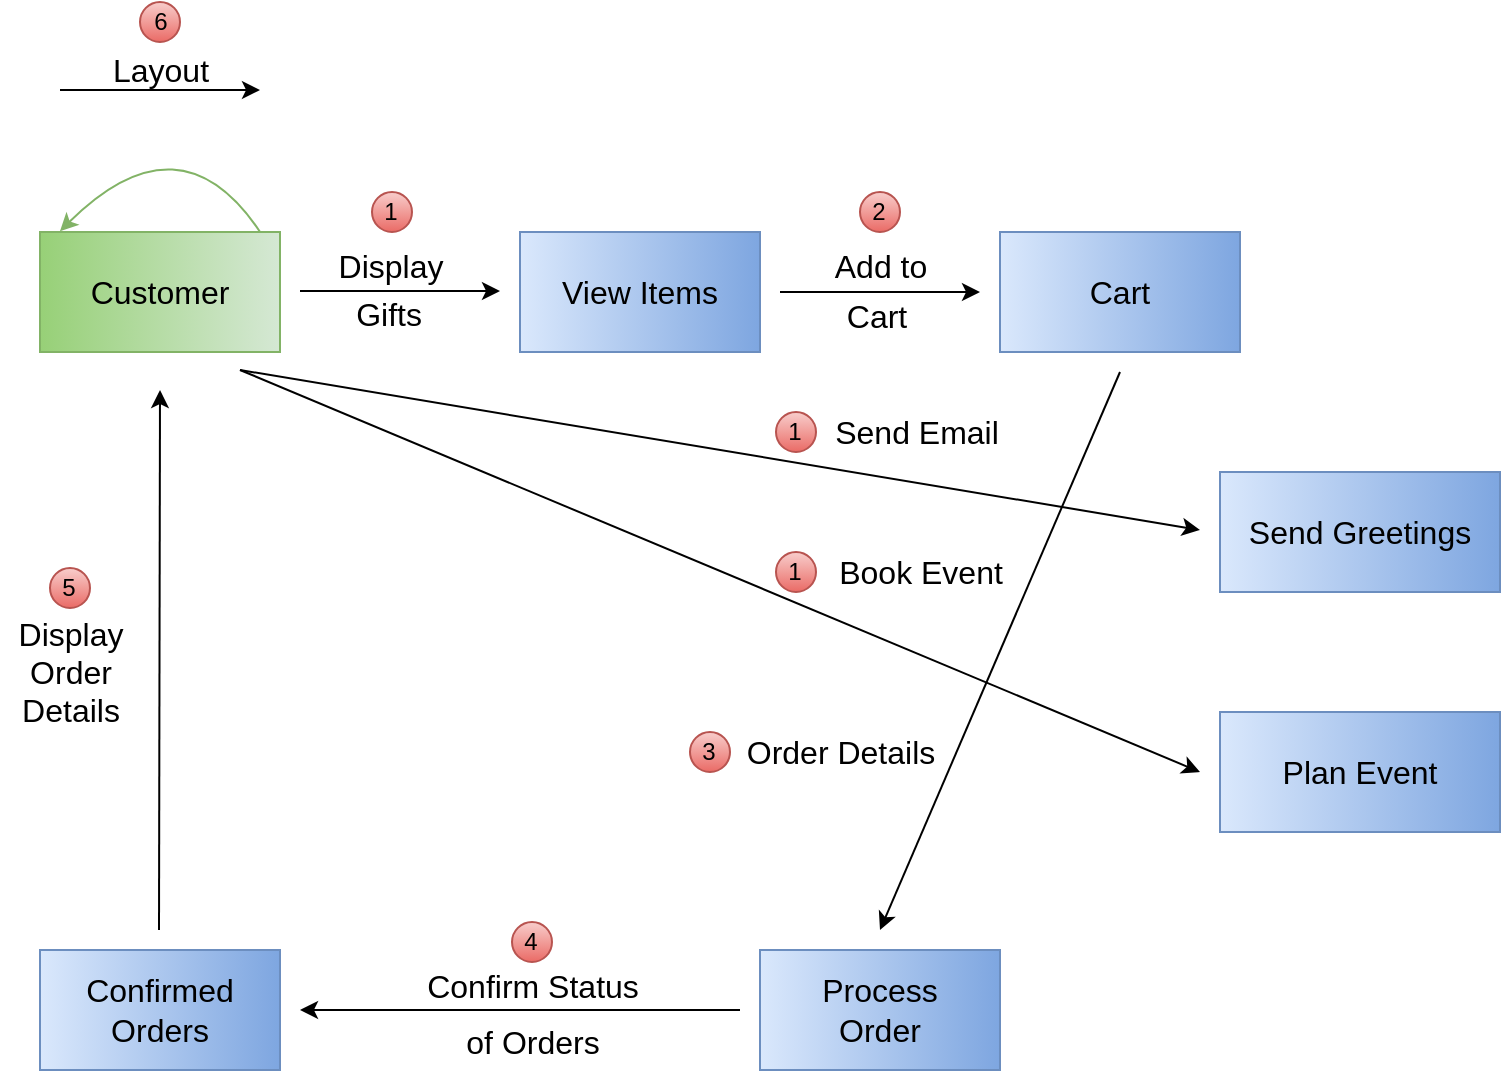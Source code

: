 <mxfile version="17.2.1" type="device"><diagram id="NT5QyET6MWdgi0FXg7a0" name="Page-1"><mxGraphModel dx="969" dy="523" grid="1" gridSize="10" guides="1" tooltips="1" connect="1" arrows="1" fold="1" page="1" pageScale="1" pageWidth="850" pageHeight="1100" math="0" shadow="0"><root><mxCell id="0"/><mxCell id="1" parent="0"/><mxCell id="giwjuRnBMxK8EySl8YEq-1" value="&lt;font style=&quot;font-size: 16px&quot;&gt;Customer&lt;/font&gt;" style="rounded=0;whiteSpace=wrap;html=1;fillColor=#d5e8d4;gradientColor=#97d077;strokeColor=#82b366;gradientDirection=west;" parent="1" vertex="1"><mxGeometry x="80" y="290" width="120" height="60" as="geometry"/></mxCell><mxCell id="giwjuRnBMxK8EySl8YEq-2" value="View Items" style="rounded=0;whiteSpace=wrap;html=1;fontSize=16;fillColor=#dae8fc;gradientColor=#7ea6e0;strokeColor=#6c8ebf;gradientDirection=east;" parent="1" vertex="1"><mxGeometry x="320" y="290" width="120" height="60" as="geometry"/></mxCell><mxCell id="giwjuRnBMxK8EySl8YEq-3" value="Cart" style="rounded=0;whiteSpace=wrap;html=1;fontSize=16;fillColor=#dae8fc;gradientColor=#7ea6e0;strokeColor=#6c8ebf;gradientDirection=east;" parent="1" vertex="1"><mxGeometry x="560" y="290" width="120" height="60" as="geometry"/></mxCell><mxCell id="giwjuRnBMxK8EySl8YEq-4" value="Send Greetings" style="rounded=0;whiteSpace=wrap;html=1;fontSize=16;fillColor=#dae8fc;gradientColor=#7ea6e0;strokeColor=#6c8ebf;gradientDirection=east;" parent="1" vertex="1"><mxGeometry x="670" y="410" width="140" height="60" as="geometry"/></mxCell><mxCell id="giwjuRnBMxK8EySl8YEq-5" value="Plan Event" style="rounded=0;whiteSpace=wrap;html=1;fontSize=16;fillColor=#dae8fc;gradientColor=#7ea6e0;strokeColor=#6c8ebf;gradientDirection=east;" parent="1" vertex="1"><mxGeometry x="670" y="530" width="140" height="60" as="geometry"/></mxCell><mxCell id="giwjuRnBMxK8EySl8YEq-6" value="Process &lt;br&gt;Order" style="rounded=0;whiteSpace=wrap;html=1;fontSize=16;fillColor=#dae8fc;gradientColor=#7ea6e0;strokeColor=#6c8ebf;gradientDirection=east;" parent="1" vertex="1"><mxGeometry x="440" y="649" width="120" height="60" as="geometry"/></mxCell><mxCell id="giwjuRnBMxK8EySl8YEq-7" value="Confirmed Orders" style="rounded=0;whiteSpace=wrap;html=1;fontSize=16;fillColor=#dae8fc;gradientColor=#7ea6e0;strokeColor=#6c8ebf;gradientDirection=east;" parent="1" vertex="1"><mxGeometry x="80" y="649" width="120" height="60" as="geometry"/></mxCell><mxCell id="giwjuRnBMxK8EySl8YEq-8" value="" style="endArrow=classic;html=1;rounded=0;fontSize=16;" parent="1" edge="1"><mxGeometry width="50" height="50" relative="1" as="geometry"><mxPoint x="139.5" y="639" as="sourcePoint"/><mxPoint x="140" y="369" as="targetPoint"/></mxGeometry></mxCell><mxCell id="giwjuRnBMxK8EySl8YEq-9" value="Display &lt;br&gt;Order &lt;br&gt;Details" style="text;html=1;align=center;verticalAlign=middle;resizable=0;points=[];autosize=1;strokeColor=none;fillColor=none;fontSize=16;" parent="1" vertex="1"><mxGeometry x="60" y="480" width="70" height="60" as="geometry"/></mxCell><mxCell id="giwjuRnBMxK8EySl8YEq-11" value="" style="endArrow=classic;html=1;rounded=0;fontSize=16;" parent="1" edge="1"><mxGeometry width="50" height="50" relative="1" as="geometry"><mxPoint x="210" y="319.5" as="sourcePoint"/><mxPoint x="310" y="319.5" as="targetPoint"/></mxGeometry></mxCell><mxCell id="giwjuRnBMxK8EySl8YEq-12" value="Display" style="text;html=1;align=center;verticalAlign=middle;resizable=0;points=[];autosize=1;strokeColor=none;fillColor=none;fontSize=16;" parent="1" vertex="1"><mxGeometry x="220" y="297" width="70" height="20" as="geometry"/></mxCell><mxCell id="giwjuRnBMxK8EySl8YEq-14" value="Gifts" style="text;html=1;align=center;verticalAlign=middle;resizable=0;points=[];autosize=1;strokeColor=none;fillColor=none;fontSize=16;" parent="1" vertex="1"><mxGeometry x="229" y="321" width="50" height="20" as="geometry"/></mxCell><mxCell id="giwjuRnBMxK8EySl8YEq-15" value="" style="endArrow=classic;html=1;rounded=0;fontSize=16;" parent="1" edge="1"><mxGeometry width="50" height="50" relative="1" as="geometry"><mxPoint x="450" y="320" as="sourcePoint"/><mxPoint x="550" y="320" as="targetPoint"/></mxGeometry></mxCell><mxCell id="giwjuRnBMxK8EySl8YEq-16" value="Add to" style="text;html=1;align=center;verticalAlign=middle;resizable=0;points=[];autosize=1;strokeColor=none;fillColor=none;fontSize=16;" parent="1" vertex="1"><mxGeometry x="470" y="297" width="60" height="20" as="geometry"/></mxCell><mxCell id="giwjuRnBMxK8EySl8YEq-17" value="Cart" style="text;html=1;align=center;verticalAlign=middle;resizable=0;points=[];autosize=1;strokeColor=none;fillColor=none;fontSize=16;" parent="1" vertex="1"><mxGeometry x="473" y="322" width="50" height="20" as="geometry"/></mxCell><mxCell id="giwjuRnBMxK8EySl8YEq-18" value="" style="endArrow=classic;html=1;rounded=0;fontSize=16;" parent="1" edge="1"><mxGeometry width="50" height="50" relative="1" as="geometry"><mxPoint x="180" y="359" as="sourcePoint"/><mxPoint x="660" y="439" as="targetPoint"/></mxGeometry></mxCell><mxCell id="giwjuRnBMxK8EySl8YEq-19" value="" style="endArrow=classic;html=1;rounded=0;fontSize=16;" parent="1" edge="1"><mxGeometry width="50" height="50" relative="1" as="geometry"><mxPoint x="180" y="359" as="sourcePoint"/><mxPoint x="660" y="560" as="targetPoint"/></mxGeometry></mxCell><mxCell id="giwjuRnBMxK8EySl8YEq-20" value="Send Email" style="text;html=1;align=center;verticalAlign=middle;resizable=0;points=[];autosize=1;strokeColor=none;fillColor=none;fontSize=16;rotation=0;" parent="1" vertex="1"><mxGeometry x="468" y="380" width="100" height="20" as="geometry"/></mxCell><mxCell id="giwjuRnBMxK8EySl8YEq-21" value="Book Event" style="text;html=1;align=center;verticalAlign=middle;resizable=0;points=[];autosize=1;strokeColor=none;fillColor=none;fontSize=16;" parent="1" vertex="1"><mxGeometry x="470" y="450" width="100" height="20" as="geometry"/></mxCell><mxCell id="giwjuRnBMxK8EySl8YEq-22" value="" style="endArrow=classic;html=1;rounded=0;fontSize=16;" parent="1" edge="1"><mxGeometry width="50" height="50" relative="1" as="geometry"><mxPoint x="620" y="360" as="sourcePoint"/><mxPoint x="500" y="639" as="targetPoint"/></mxGeometry></mxCell><mxCell id="giwjuRnBMxK8EySl8YEq-23" value="Order Details" style="text;html=1;align=center;verticalAlign=middle;resizable=0;points=[];autosize=1;strokeColor=none;fillColor=none;fontSize=16;" parent="1" vertex="1"><mxGeometry x="425" y="540" width="110" height="20" as="geometry"/></mxCell><mxCell id="giwjuRnBMxK8EySl8YEq-24" value="" style="endArrow=classic;html=1;rounded=0;fontSize=16;" parent="1" edge="1"><mxGeometry width="50" height="50" relative="1" as="geometry"><mxPoint x="430" y="679" as="sourcePoint"/><mxPoint x="210" y="679" as="targetPoint"/></mxGeometry></mxCell><mxCell id="giwjuRnBMxK8EySl8YEq-25" value="Confirm Status" style="text;html=1;align=center;verticalAlign=middle;resizable=0;points=[];autosize=1;strokeColor=none;fillColor=none;fontSize=16;" parent="1" vertex="1"><mxGeometry x="266" y="657" width="120" height="20" as="geometry"/></mxCell><mxCell id="giwjuRnBMxK8EySl8YEq-26" value="" style="endArrow=classic;html=1;rounded=0;fontSize=16;" parent="1" edge="1"><mxGeometry width="50" height="50" relative="1" as="geometry"><mxPoint x="90" y="219" as="sourcePoint"/><mxPoint x="190" y="219" as="targetPoint"/></mxGeometry></mxCell><mxCell id="giwjuRnBMxK8EySl8YEq-28" value="Layout" style="text;html=1;align=center;verticalAlign=middle;resizable=0;points=[];autosize=1;strokeColor=none;fillColor=none;fontSize=16;" parent="1" vertex="1"><mxGeometry x="110" y="199" width="60" height="20" as="geometry"/></mxCell><mxCell id="p60-0OdGYMt4NM9sHQkq-2" value="&lt;font style=&quot;font-size: 16px&quot;&gt;of Orders&lt;/font&gt;" style="text;html=1;align=center;verticalAlign=middle;resizable=0;points=[];autosize=1;strokeColor=none;fillColor=none;" parent="1" vertex="1"><mxGeometry x="286" y="685" width="80" height="20" as="geometry"/></mxCell><mxCell id="N1Z30EwfLN-LjM0nc1I2-1" value="" style="endArrow=classic;html=1;curved=1;exitX=0.917;exitY=0;exitDx=0;exitDy=0;exitPerimeter=0;entryX=0.083;entryY=-0.006;entryDx=0;entryDy=0;entryPerimeter=0;strokeColor=#82B366;" edge="1" parent="1" source="giwjuRnBMxK8EySl8YEq-1" target="giwjuRnBMxK8EySl8YEq-1"><mxGeometry width="50" height="50" relative="1" as="geometry"><mxPoint x="190" y="280" as="sourcePoint"/><mxPoint x="91" y="287" as="targetPoint"/><Array as="points"><mxPoint x="150" y="230"/></Array></mxGeometry></mxCell><mxCell id="N1Z30EwfLN-LjM0nc1I2-4" value="" style="ellipse;whiteSpace=wrap;html=1;aspect=fixed;fillColor=#f8cecc;gradientColor=#ea6b66;strokeColor=#b85450;" vertex="1" parent="1"><mxGeometry x="246" y="270" width="20" height="20" as="geometry"/></mxCell><mxCell id="N1Z30EwfLN-LjM0nc1I2-5" value="1" style="text;html=1;align=center;verticalAlign=middle;resizable=0;points=[];autosize=1;strokeColor=none;fillColor=none;" vertex="1" parent="1"><mxGeometry x="245" y="270" width="20" height="20" as="geometry"/></mxCell><mxCell id="N1Z30EwfLN-LjM0nc1I2-7" value="" style="ellipse;whiteSpace=wrap;html=1;aspect=fixed;fillColor=#f8cecc;gradientColor=#ea6b66;strokeColor=#b85450;" vertex="1" parent="1"><mxGeometry x="490" y="270" width="20" height="20" as="geometry"/></mxCell><mxCell id="N1Z30EwfLN-LjM0nc1I2-8" value="" style="ellipse;whiteSpace=wrap;html=1;aspect=fixed;fillColor=#f8cecc;gradientColor=#ea6b66;strokeColor=#b85450;" vertex="1" parent="1"><mxGeometry x="448" y="380" width="20" height="20" as="geometry"/></mxCell><mxCell id="N1Z30EwfLN-LjM0nc1I2-9" value="" style="ellipse;whiteSpace=wrap;html=1;aspect=fixed;fillColor=#f8cecc;gradientColor=#ea6b66;strokeColor=#b85450;" vertex="1" parent="1"><mxGeometry x="448" y="450" width="20" height="20" as="geometry"/></mxCell><mxCell id="N1Z30EwfLN-LjM0nc1I2-10" value="" style="ellipse;whiteSpace=wrap;html=1;aspect=fixed;fillColor=#f8cecc;gradientColor=#ea6b66;strokeColor=#b85450;" vertex="1" parent="1"><mxGeometry x="405" y="540" width="20" height="20" as="geometry"/></mxCell><mxCell id="N1Z30EwfLN-LjM0nc1I2-11" value="" style="ellipse;whiteSpace=wrap;html=1;aspect=fixed;fillColor=#f8cecc;gradientColor=#ea6b66;strokeColor=#b85450;" vertex="1" parent="1"><mxGeometry x="316" y="635" width="20" height="20" as="geometry"/></mxCell><mxCell id="N1Z30EwfLN-LjM0nc1I2-12" value="" style="ellipse;whiteSpace=wrap;html=1;aspect=fixed;fillColor=#f8cecc;gradientColor=#ea6b66;strokeColor=#b85450;" vertex="1" parent="1"><mxGeometry x="85" y="458" width="20" height="20" as="geometry"/></mxCell><mxCell id="N1Z30EwfLN-LjM0nc1I2-13" value="" style="ellipse;whiteSpace=wrap;html=1;aspect=fixed;fillColor=#f8cecc;gradientColor=#ea6b66;strokeColor=#b85450;" vertex="1" parent="1"><mxGeometry x="130" y="175" width="20" height="20" as="geometry"/></mxCell><mxCell id="N1Z30EwfLN-LjM0nc1I2-14" value="6" style="text;html=1;align=center;verticalAlign=middle;resizable=0;points=[];autosize=1;strokeColor=none;fillColor=none;" vertex="1" parent="1"><mxGeometry x="130" y="175" width="20" height="20" as="geometry"/></mxCell><mxCell id="N1Z30EwfLN-LjM0nc1I2-15" value="5" style="text;html=1;align=center;verticalAlign=middle;resizable=0;points=[];autosize=1;strokeColor=none;fillColor=none;" vertex="1" parent="1"><mxGeometry x="84" y="458" width="20" height="20" as="geometry"/></mxCell><mxCell id="N1Z30EwfLN-LjM0nc1I2-16" value="3" style="text;html=1;align=center;verticalAlign=middle;resizable=0;points=[];autosize=1;strokeColor=none;fillColor=none;" vertex="1" parent="1"><mxGeometry x="404" y="540" width="20" height="20" as="geometry"/></mxCell><mxCell id="N1Z30EwfLN-LjM0nc1I2-17" value="1" style="text;html=1;align=center;verticalAlign=middle;resizable=0;points=[];autosize=1;strokeColor=none;fillColor=none;" vertex="1" parent="1"><mxGeometry x="447" y="450" width="20" height="20" as="geometry"/></mxCell><mxCell id="N1Z30EwfLN-LjM0nc1I2-18" value="1" style="text;html=1;align=center;verticalAlign=middle;resizable=0;points=[];autosize=1;strokeColor=none;fillColor=none;" vertex="1" parent="1"><mxGeometry x="447" y="380" width="20" height="20" as="geometry"/></mxCell><mxCell id="N1Z30EwfLN-LjM0nc1I2-19" value="2" style="text;html=1;align=center;verticalAlign=middle;resizable=0;points=[];autosize=1;strokeColor=none;fillColor=none;" vertex="1" parent="1"><mxGeometry x="489" y="270" width="20" height="20" as="geometry"/></mxCell><mxCell id="N1Z30EwfLN-LjM0nc1I2-20" value="4" style="text;html=1;align=center;verticalAlign=middle;resizable=0;points=[];autosize=1;strokeColor=none;fillColor=none;" vertex="1" parent="1"><mxGeometry x="315" y="635" width="20" height="20" as="geometry"/></mxCell></root></mxGraphModel></diagram></mxfile>